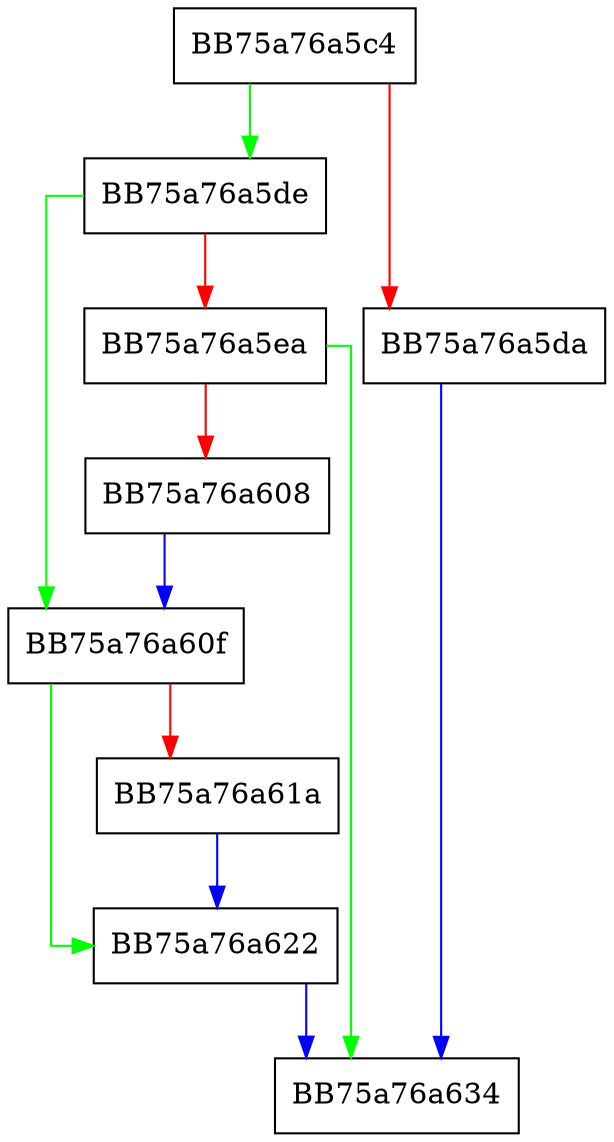 digraph HrFromNtStatus {
  node [shape="box"];
  graph [splines=ortho];
  BB75a76a5c4 -> BB75a76a5de [color="green"];
  BB75a76a5c4 -> BB75a76a5da [color="red"];
  BB75a76a5da -> BB75a76a634 [color="blue"];
  BB75a76a5de -> BB75a76a60f [color="green"];
  BB75a76a5de -> BB75a76a5ea [color="red"];
  BB75a76a5ea -> BB75a76a634 [color="green"];
  BB75a76a5ea -> BB75a76a608 [color="red"];
  BB75a76a608 -> BB75a76a60f [color="blue"];
  BB75a76a60f -> BB75a76a622 [color="green"];
  BB75a76a60f -> BB75a76a61a [color="red"];
  BB75a76a61a -> BB75a76a622 [color="blue"];
  BB75a76a622 -> BB75a76a634 [color="blue"];
}